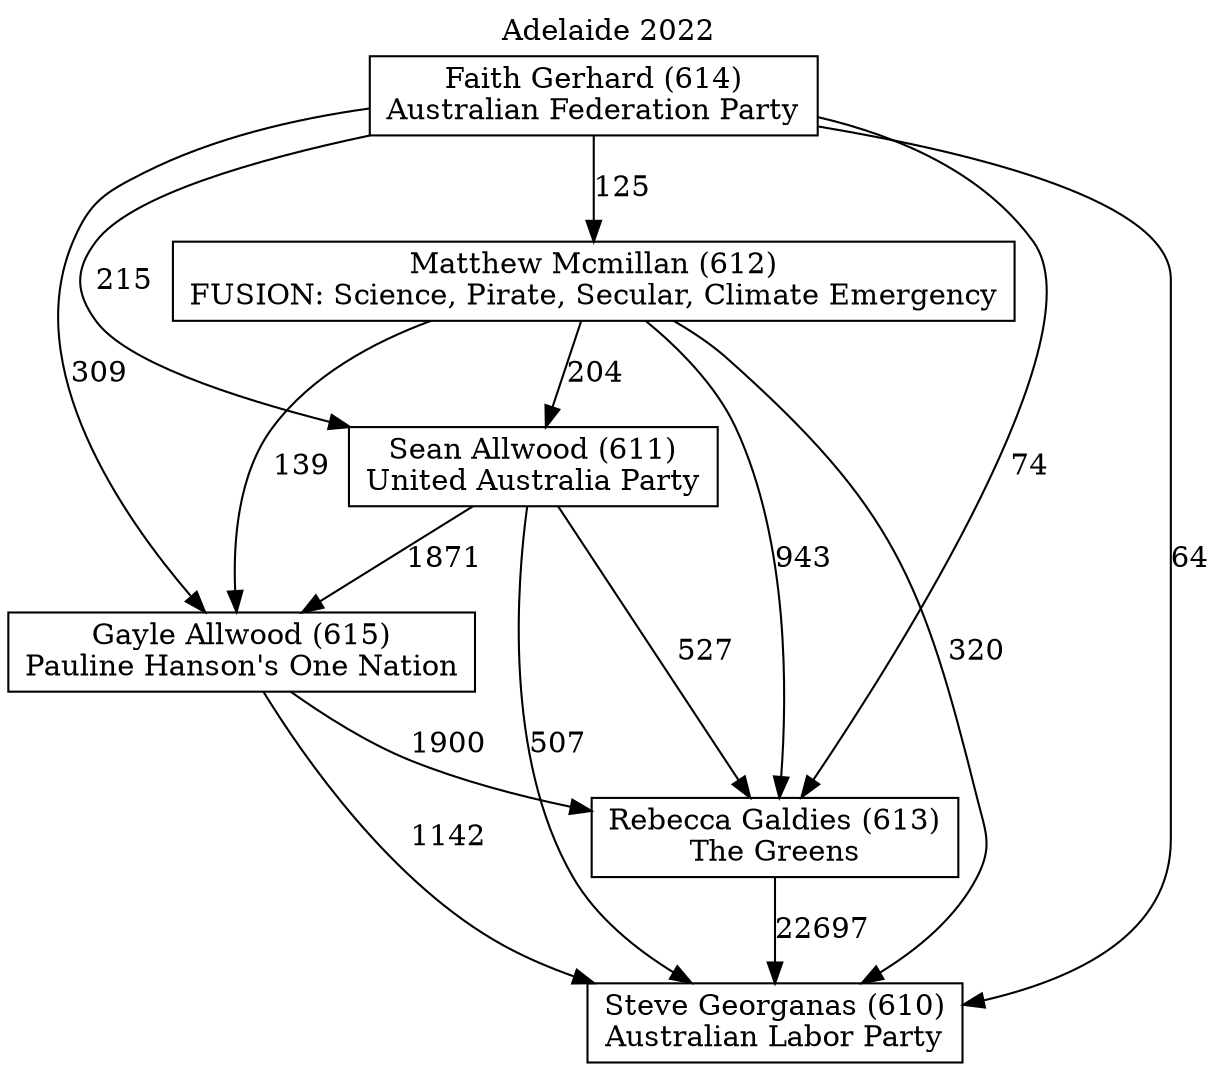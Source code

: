 // House preference flow
digraph "Steve Georganas (610)_Adelaide_2022" {
	graph [label="Adelaide 2022" labelloc=t mclimit=10]
	node [shape=box]
	"Gayle Allwood (615)" [label="Gayle Allwood (615)
Pauline Hanson's One Nation"]
	"Faith Gerhard (614)" [label="Faith Gerhard (614)
Australian Federation Party"]
	"Rebecca Galdies (613)" [label="Rebecca Galdies (613)
The Greens"]
	"Sean Allwood (611)" [label="Sean Allwood (611)
United Australia Party"]
	"Matthew Mcmillan (612)" [label="Matthew Mcmillan (612)
FUSION: Science, Pirate, Secular, Climate Emergency"]
	"Steve Georganas (610)" [label="Steve Georganas (610)
Australian Labor Party"]
	"Faith Gerhard (614)" -> "Steve Georganas (610)" [label=64]
	"Sean Allwood (611)" -> "Gayle Allwood (615)" [label=1871]
	"Rebecca Galdies (613)" -> "Steve Georganas (610)" [label=22697]
	"Faith Gerhard (614)" -> "Matthew Mcmillan (612)" [label=125]
	"Faith Gerhard (614)" -> "Gayle Allwood (615)" [label=309]
	"Matthew Mcmillan (612)" -> "Rebecca Galdies (613)" [label=943]
	"Matthew Mcmillan (612)" -> "Sean Allwood (611)" [label=204]
	"Matthew Mcmillan (612)" -> "Gayle Allwood (615)" [label=139]
	"Faith Gerhard (614)" -> "Sean Allwood (611)" [label=215]
	"Faith Gerhard (614)" -> "Rebecca Galdies (613)" [label=74]
	"Matthew Mcmillan (612)" -> "Steve Georganas (610)" [label=320]
	"Sean Allwood (611)" -> "Rebecca Galdies (613)" [label=527]
	"Sean Allwood (611)" -> "Steve Georganas (610)" [label=507]
	"Gayle Allwood (615)" -> "Rebecca Galdies (613)" [label=1900]
	"Gayle Allwood (615)" -> "Steve Georganas (610)" [label=1142]
}
